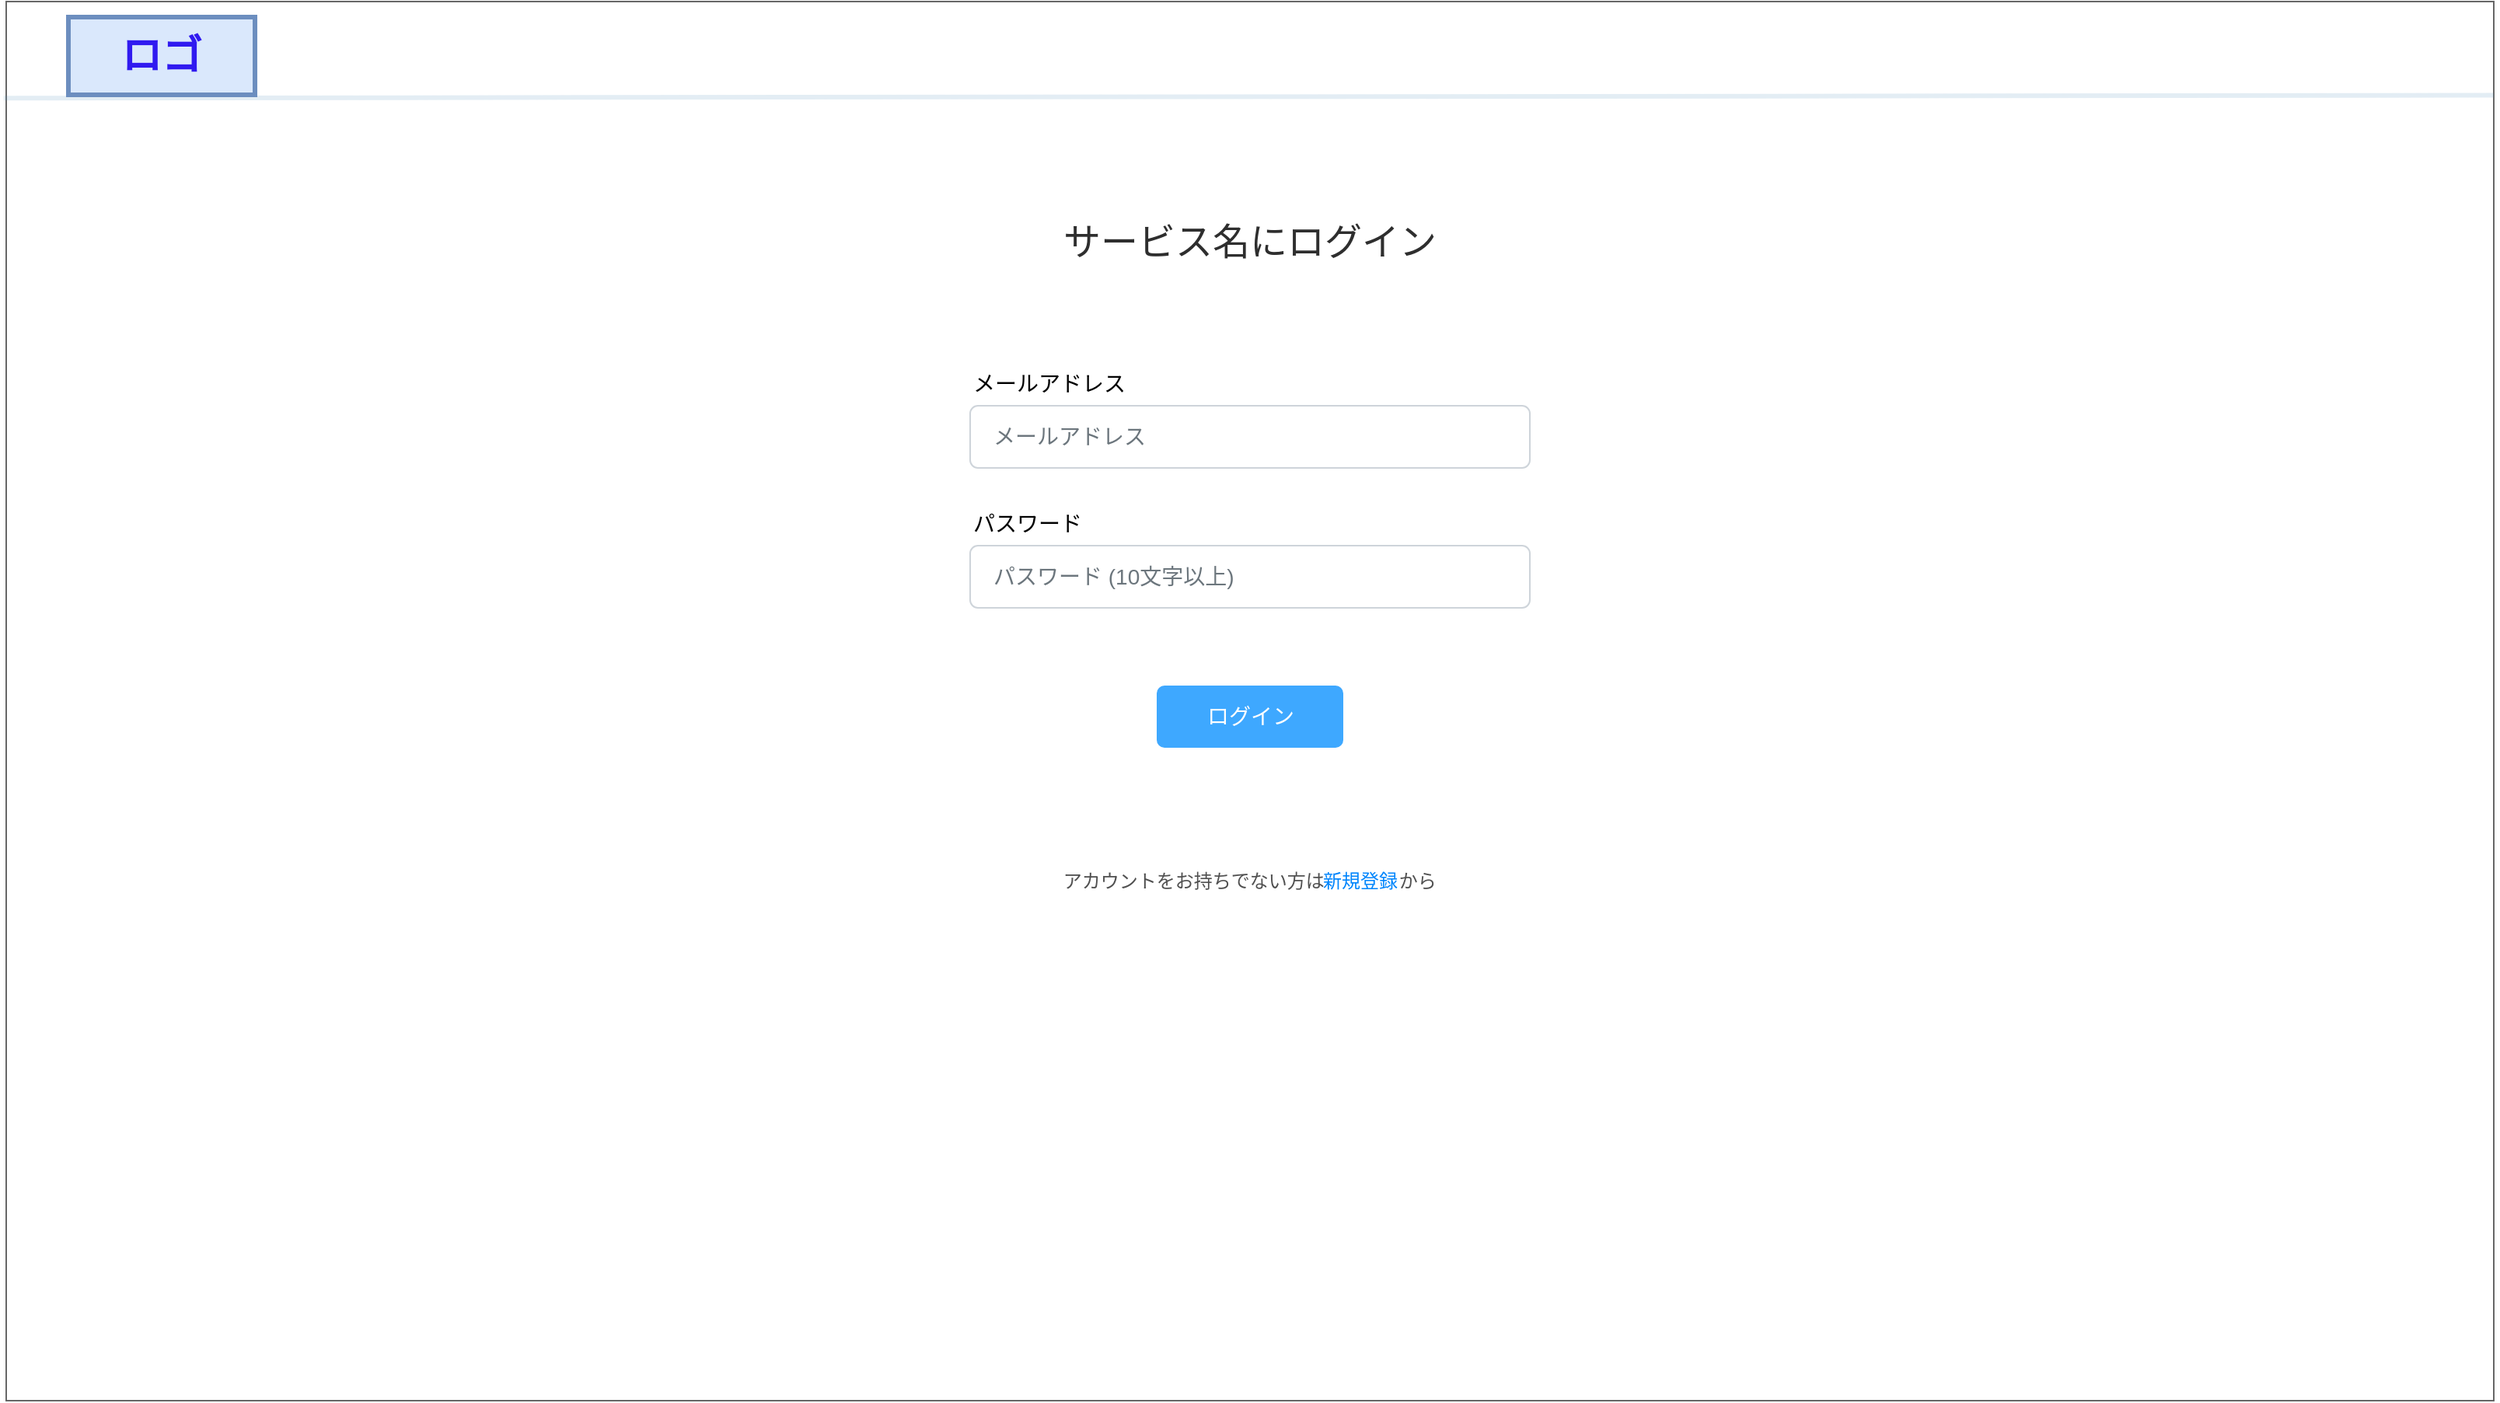 <mxfile>
    <diagram id="8g8rX_GsKowqInOYwihu" name="Page-1">
        <mxGraphModel dx="2433" dy="511" grid="1" gridSize="10" guides="1" tooltips="1" connect="1" arrows="1" fold="1" page="1" pageScale="1" pageWidth="1600" pageHeight="900" math="0" shadow="0">
            <root>
                <mxCell id="0"/>
                <mxCell id="1" style="" parent="0"/>
                <mxCell id="172" value="&lt;div class=&quot;sessionsLayoutHeader_title&quot; style=&quot;box-sizing: inherit ; margin: 30px 0px ; letter-spacing: 1px ; font-size: 36px ; font-weight: 400 ; color: rgb(74 , 74 , 74) ; font-style: normal ; text-indent: 0px ; text-transform: none ; word-spacing: 0px ; background-color: rgb(255 , 255 , 255)&quot;&gt;&lt;br&gt;&lt;/div&gt;" style="html=1;shadow=0;dashed=0;fontSize=16;align=left;spacing=15;container=0;fillColor=#fff;fontColor=#333333;strokeColor=#666666;" parent="1" vertex="1">
                    <mxGeometry width="1600" height="900" as="geometry"/>
                </mxCell>
                <mxCell id="175" value="ログイン" style="html=1;shadow=0;dashed=0;shape=mxgraph.bootstrap.rrect;rSize=5;fillColor=#3ea8ff;strokeColor=none;align=center;spacing=15;fontSize=14;fontColor=#ffffff;" parent="1" vertex="1">
                    <mxGeometry x="740" y="440" width="120" height="40" as="geometry"/>
                </mxCell>
                <mxCell id="179" value="" style="group" parent="1" vertex="1" connectable="0">
                    <mxGeometry x="620" y="230" width="360" height="70" as="geometry"/>
                </mxCell>
                <mxCell id="180" value="メールアドレス" style="fillColor=none;strokeColor=none;align=left;fontSize=14;fontColor=#000000;" parent="179" vertex="1">
                    <mxGeometry width="360" height="30" as="geometry"/>
                </mxCell>
                <mxCell id="181" value="メールアドレス" style="html=1;shadow=0;dashed=0;shape=mxgraph.bootstrap.rrect;rSize=5;fillColor=#ffffff;strokeColor=#CED4DA;align=left;spacing=15;fontSize=14;fontColor=#6C767D;" parent="179" vertex="1">
                    <mxGeometry y="30" width="360" height="40" as="geometry"/>
                </mxCell>
                <mxCell id="182" value="" style="group" parent="1" vertex="1" connectable="0">
                    <mxGeometry x="620" y="320" width="360" height="70" as="geometry"/>
                </mxCell>
                <mxCell id="183" value="パスワード" style="fillColor=none;strokeColor=none;align=left;fontSize=14;fontColor=#000000;" parent="182" vertex="1">
                    <mxGeometry width="360" height="30" as="geometry"/>
                </mxCell>
                <mxCell id="184" value="パスワード (10文字以上)" style="html=1;shadow=0;dashed=0;shape=mxgraph.bootstrap.rrect;rSize=5;fillColor=#ffffff;strokeColor=#CED4DA;align=left;spacing=15;fontSize=14;fontColor=#6C767D;" parent="182" vertex="1">
                    <mxGeometry y="30" width="360" height="40" as="geometry"/>
                </mxCell>
                <mxCell id="186" value="" style="group" parent="1" vertex="1" connectable="0">
                    <mxGeometry x="676" y="550" width="249" height="30" as="geometry"/>
                </mxCell>
                <mxCell id="187" value="アカウントをお持ちでない方は　　　　から" style="fillColor=none;strokeColor=none;align=left;fontSize=12;fontColor=#505050;" parent="186" vertex="1">
                    <mxGeometry x="1.844" width="147.556" height="30" as="geometry"/>
                </mxCell>
                <mxCell id="188" value="新規登録" style="fillColor=none;strokeColor=none;align=left;fontSize=12;fontColor=#0085FC;" parent="186" vertex="1">
                    <mxGeometry x="168.998" width="55.333" height="30" as="geometry"/>
                </mxCell>
                <mxCell id="190" value="" style="endArrow=none;html=1;strokeColor=#5c93bb2b;strokeWidth=3;entryX=1;entryY=0.067;entryDx=0;entryDy=0;entryPerimeter=0;exitX=-0.001;exitY=0.069;exitDx=0;exitDy=0;exitPerimeter=0;" parent="1" source="172" target="172" edge="1">
                    <mxGeometry width="50" height="50" relative="1" as="geometry">
                        <mxPoint y="70" as="sourcePoint"/>
                        <mxPoint x="1760" as="targetPoint"/>
                    </mxGeometry>
                </mxCell>
                <mxCell id="191" value="ロゴ" style="rounded=0;whiteSpace=wrap;html=1;strokeWidth=3;fillColor=#dae8fc;strokeColor=#6c8ebf;fontStyle=1;fontSize=26;labelBackgroundColor=none;fontColor=#301AF0;" parent="1" vertex="1">
                    <mxGeometry x="40" y="10" width="120" height="50" as="geometry"/>
                </mxCell>
                <mxCell id="196" value="サービス名にログイン" style="text;strokeColor=none;fillColor=none;align=center;verticalAlign=middle;rounded=0;labelBackgroundColor=none;fontSize=24;fontColor=#000000d1;horizontal=1;whiteSpace=wrap;html=1;" parent="1" vertex="1">
                    <mxGeometry x="600" y="120" width="400" height="70" as="geometry"/>
                </mxCell>
                <mxCell id="155" value="名称未設定レイヤ" style="" parent="0"/>
            </root>
        </mxGraphModel>
    </diagram>
</mxfile>